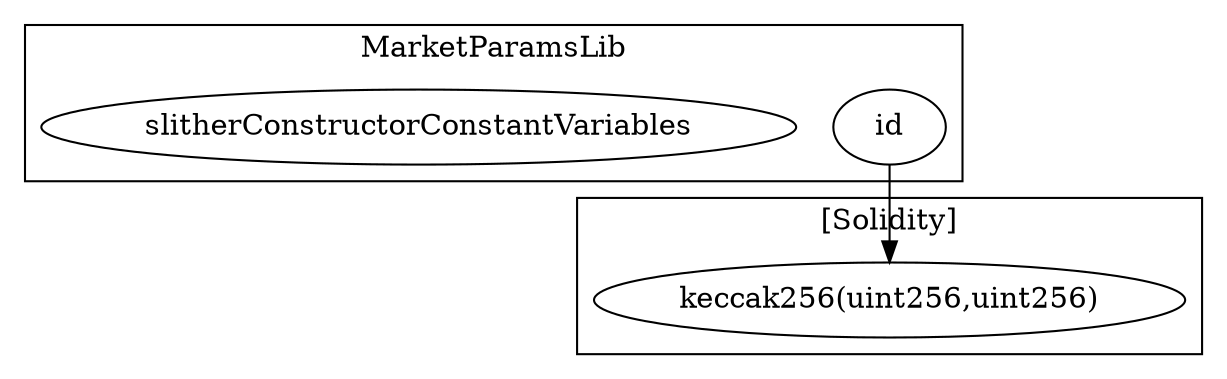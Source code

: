 strict digraph {
subgraph cluster_561_MarketParamsLib {
label = "MarketParamsLib"
"561_id" [label="id"]
"561_slitherConstructorConstantVariables" [label="slitherConstructorConstantVariables"]
}subgraph cluster_solidity {
label = "[Solidity]"
"keccak256(uint256,uint256)" 
"561_id" -> "keccak256(uint256,uint256)"
}
}